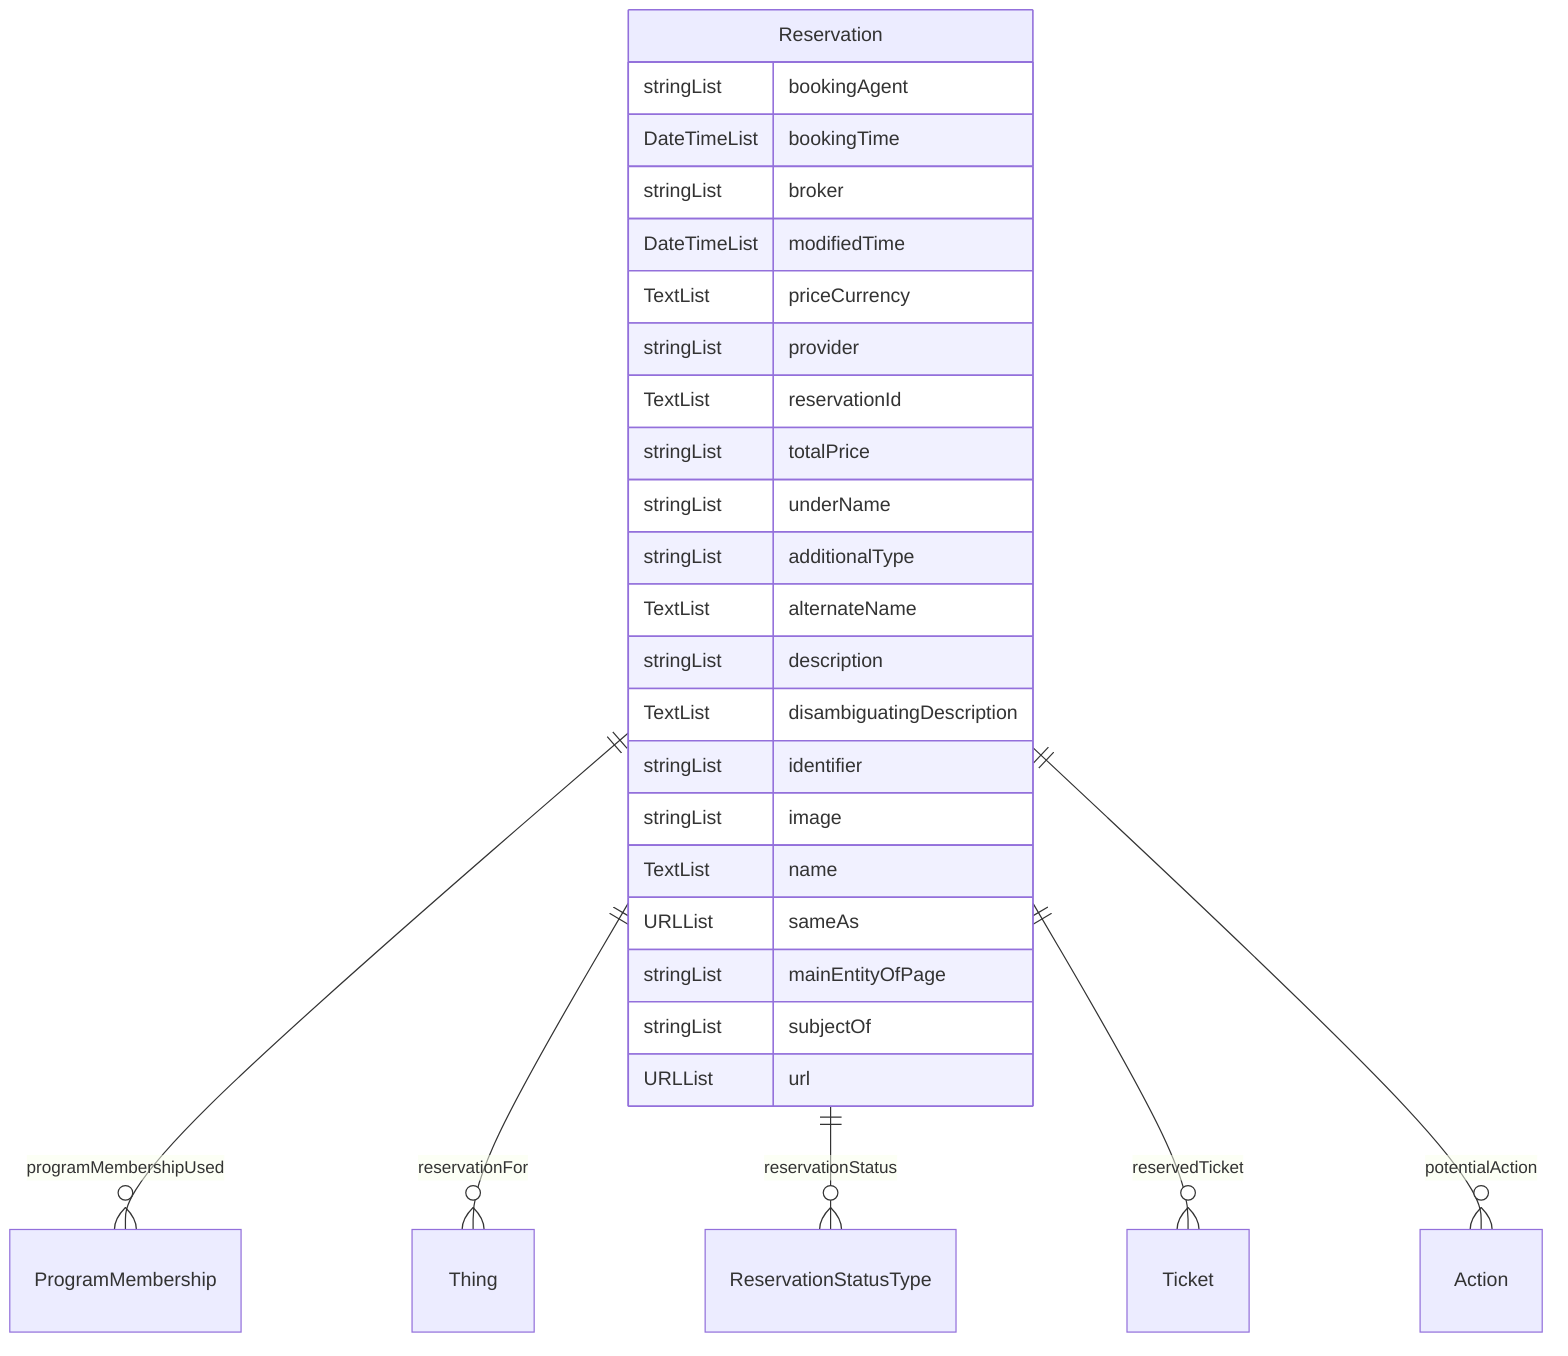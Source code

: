 erDiagram
Reservation {
    stringList bookingAgent  
    DateTimeList bookingTime  
    stringList broker  
    DateTimeList modifiedTime  
    TextList priceCurrency  
    stringList provider  
    TextList reservationId  
    stringList totalPrice  
    stringList underName  
    stringList additionalType  
    TextList alternateName  
    stringList description  
    TextList disambiguatingDescription  
    stringList identifier  
    stringList image  
    TextList name  
    URLList sameAs  
    stringList mainEntityOfPage  
    stringList subjectOf  
    URLList url  
}

Reservation ||--}o ProgramMembership : "programMembershipUsed"
Reservation ||--}o Thing : "reservationFor"
Reservation ||--}o ReservationStatusType : "reservationStatus"
Reservation ||--}o Ticket : "reservedTicket"
Reservation ||--}o Action : "potentialAction"